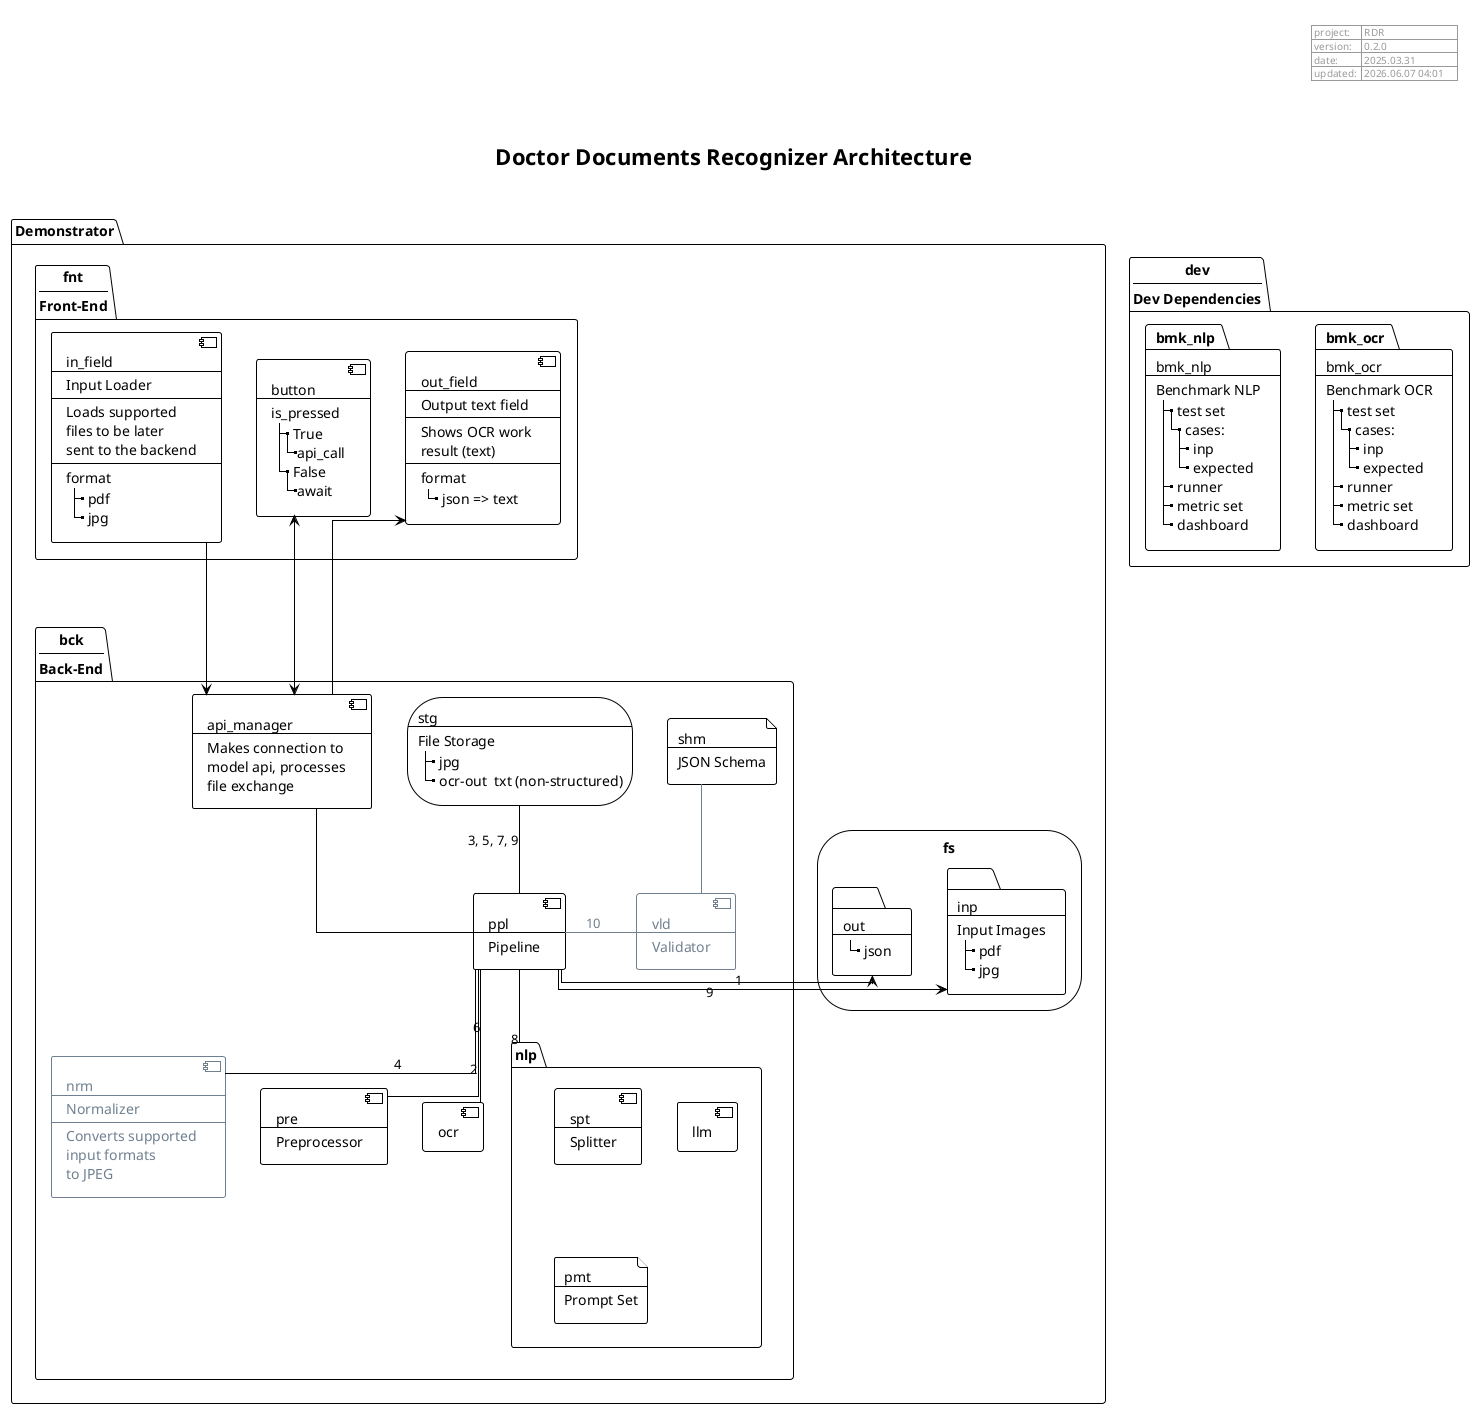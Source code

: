 @startuml
'https://plantuml.com/component-diagram

!theme mono

!define C_WIP brown
!define C_FUT slategray
!define C_OPT darkgrey

skinparam {
  linetype ortho
}

<style>
' in progress
.i{
  lineColor C_WIP
  fontColor C_WIP
}
' future releases
.f{
  lineColor C_FUT
  fontColor C_FUT
}
</style>

hide stereotype

header

  | project:  | RDR                       |
  | version:  | 0.2.0                     |
  | date:     | 2025.03.31                |
  | updated:  | %date("yyyy.MM.dd HH:mm") |

end header

title

  Doctor Documents Recognizer Architecture

end title

folder "Demonstrator" as dem {

  storage fs {
  
    folder inp [
      inp
      --
      Input Images
      |_ pdf
      |_ jpg
    ]
    
    folder out [
      out
      --
      |_ json
    ]
  
  }
  
  
  package "fnt\n----\nFront-End" as GUI {
      component in_field [
        in_field
        --
        Input Loader
        --
        Loads supported
        files to be later
        sent to the backend
        --
        format
        |_ pdf
        |_ jpg
      ]
      
      component button [
        button
        --
        is_pressed
        |_ True
          |_api_call
        |_ False
          |_await
      ]
      
      component out_field [
        out_field
        --
        Output text field
        --
        Shows OCR work 
        result (text)
        --
        format
        |_ json => text
      ]
    
  }
    
  package "bck\n----\nBack-End" as prd {
  
    component nrm <<f>> [
      nrm
      --
      Normalizer
      --
      Converts supported 
      input formats
      to JPEG
    ]
    
    component pre [
      pre
      --
      Preprocessor
    ]
    
    component ocr [
      ocr
    ]
    
    package nlp {
    
      component spt [
        spt
        --
        Splitter
      ]
      
      component llm
      
      file pmt [
        pmt
        --
        Prompt Set
      ]
    
    }
    
    component vld <<f>> [
      vld
      --
      Validator
    ]
    
    file shm [
      shm
      --
      JSON Schema
    ]
    
    storage stg [
      stg
      --
      File Storage
      |_ jpg
      |_ ocr-out  txt (non-structured)
    ]
    
    component api_manager [
      api_manager
      --
      Makes connection to 
      model api, processes
      file exchange
    ]
    
    component ppl [
      ppl
      --
      Pipeline
    ]
    
    api_manager -- ppl
    
    ppl -- pre : 2
    ppl -- nrm : 4
    ppl -- ocr : 6
    ppl -- nlp : 8
    ppl -r- vld <<f>> : 10
    
    stg -- ppl : 3, 5, 7, 9
    
    vld -u- shm <<f>>
  
  }

}

button <---> api_manager
in_field ---> api_manager
api_manager ---> out_field  

package "dev\n----\nDev Dependencies" as dev {

  package bmk_ocr [
    bmk_ocr
    --
    Benchmark OCR
    |_ test set
      |_ cases:
        |_ inp
        |_ expected
    |_ runner
    |_ metric set
    |_ dashboard
  ]
  
  package bmk_nlp [
    bmk_nlp
    --
    Benchmark NLP
    |_ test set
      |_ cases:
        |_ inp
        |_ expected
    |_ runner
    |_ metric set
    |_ dashboard
  ]
  

}  

ppl -l--> inp : 1
ppl -r-> out : 9


@enduml

